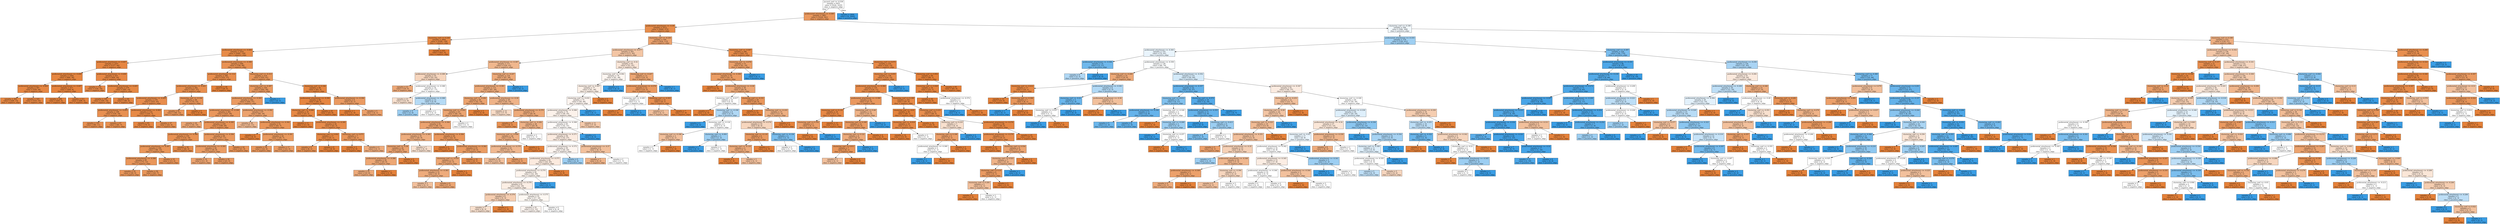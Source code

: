 digraph Tree {
node [shape=box, style="filled", color="black"] ;
0 [label="jaccard_coef <= -0.539\nsamples = 6451\nvalue = [3226, 3225]\nclass = negative_edge", fillcolor="#ffffff"] ;
1 [label="preferential_attachment <= -0.365\nsamples = 3807\nvalue = [3226, 581]\nclass = negative_edge", fillcolor="#ea985d"] ;
0 -> 1 [labeldistance=2.5, labelangle=45, headlabel="True"] ;
2 [label="preferential_attachment <= -0.39\nsamples = 3213\nvalue = [2940, 273]\nclass = negative_edge", fillcolor="#e78d4b"] ;
1 -> 2 ;
3 [label="clustering_coef <= 0.228\nsamples = 2664\nvalue = [2506, 158]\nclass = negative_edge", fillcolor="#e78945"] ;
2 -> 3 ;
4 [label="preferential_attachment <= -0.404\nsamples = 2243\nvalue = [2085, 158]\nclass = negative_edge", fillcolor="#e78b48"] ;
3 -> 4 ;
5 [label="preferential_attachment <= -0.407\nsamples = 1437\nvalue = [1377, 60]\nclass = negative_edge", fillcolor="#e68642"] ;
4 -> 5 ;
6 [label="preferential_attachment <= -0.408\nsamples = 1004\nvalue = [968, 36]\nclass = negative_edge", fillcolor="#e68640"] ;
5 -> 6 ;
7 [label="preferential_attachment <= -0.409\nsamples = 587\nvalue = [559, 28]\nclass = negative_edge", fillcolor="#e68743"] ;
6 -> 7 ;
8 [label="samples = 262\nvalue = [249, 13]\nclass = negative_edge", fillcolor="#e68843"] ;
7 -> 8 ;
9 [label="samples = 325\nvalue = [310, 15]\nclass = negative_edge", fillcolor="#e68743"] ;
7 -> 9 ;
10 [label="preferential_attachment <= -0.407\nsamples = 417\nvalue = [409, 8]\nclass = negative_edge", fillcolor="#e6833d"] ;
6 -> 10 ;
11 [label="samples = 206\nvalue = [203, 3]\nclass = negative_edge", fillcolor="#e5833c"] ;
10 -> 11 ;
12 [label="samples = 211\nvalue = [206, 5]\nclass = negative_edge", fillcolor="#e6843e"] ;
10 -> 12 ;
13 [label="preferential_attachment <= -0.406\nsamples = 433\nvalue = [409, 24]\nclass = negative_edge", fillcolor="#e78845"] ;
5 -> 13 ;
14 [label="samples = 154\nvalue = [144, 10]\nclass = negative_edge", fillcolor="#e78a47"] ;
13 -> 14 ;
15 [label="preferential_attachment <= -0.405\nsamples = 279\nvalue = [265, 14]\nclass = negative_edge", fillcolor="#e68843"] ;
13 -> 15 ;
16 [label="samples = 195\nvalue = [185, 10]\nclass = negative_edge", fillcolor="#e68844"] ;
15 -> 16 ;
17 [label="samples = 84\nvalue = [80, 4]\nclass = negative_edge", fillcolor="#e68743"] ;
15 -> 17 ;
18 [label="preferential_attachment <= -0.399\nsamples = 806\nvalue = [708, 98]\nclass = negative_edge", fillcolor="#e99254"] ;
4 -> 18 ;
19 [label="preferential_attachment <= -0.4\nsamples = 390\nvalue = [353, 37]\nclass = negative_edge", fillcolor="#e88e4e"] ;
18 -> 19 ;
20 [label="preferential_attachment <= -0.401\nsamples = 364\nvalue = [327, 37]\nclass = negative_edge", fillcolor="#e88f4f"] ;
19 -> 20 ;
21 [label="preferential_attachment <= -0.403\nsamples = 278\nvalue = [253, 25]\nclass = negative_edge", fillcolor="#e88d4d"] ;
20 -> 21 ;
22 [label="preferential_attachment <= -0.403\nsamples = 168\nvalue = [150, 18]\nclass = negative_edge", fillcolor="#e89051"] ;
21 -> 22 ;
23 [label="samples = 101\nvalue = [90, 11]\nclass = negative_edge", fillcolor="#e89051"] ;
22 -> 23 ;
24 [label="samples = 67\nvalue = [60, 7]\nclass = negative_edge", fillcolor="#e89050"] ;
22 -> 24 ;
25 [label="preferential_attachment <= -0.402\nsamples = 110\nvalue = [103, 7]\nclass = negative_edge", fillcolor="#e78a46"] ;
21 -> 25 ;
26 [label="samples = 83\nvalue = [79, 4]\nclass = negative_edge", fillcolor="#e68743"] ;
25 -> 26 ;
27 [label="samples = 27\nvalue = [24, 3]\nclass = negative_edge", fillcolor="#e89152"] ;
25 -> 27 ;
28 [label="clustering_coef <= -0.194\nsamples = 86\nvalue = [74, 12]\nclass = negative_edge", fillcolor="#e99559"] ;
20 -> 28 ;
29 [label="samples = 81\nvalue = [69, 12]\nclass = negative_edge", fillcolor="#ea975b"] ;
28 -> 29 ;
30 [label="samples = 5\nvalue = [5, 0]\nclass = negative_edge", fillcolor="#e58139"] ;
28 -> 30 ;
31 [label="samples = 26\nvalue = [26, 0]\nclass = negative_edge", fillcolor="#e58139"] ;
19 -> 31 ;
32 [label="clustering_coef <= -0.313\nsamples = 416\nvalue = [355, 61]\nclass = negative_edge", fillcolor="#e9975b"] ;
18 -> 32 ;
33 [label="clustering_coef <= -0.387\nsamples = 350\nvalue = [292, 58]\nclass = negative_edge", fillcolor="#ea9a60"] ;
32 -> 33 ;
34 [label="preferential_attachment <= -0.393\nsamples = 349\nvalue = [292, 57]\nclass = negative_edge", fillcolor="#ea9a60"] ;
33 -> 34 ;
35 [label="preferential_attachment <= -0.399\nsamples = 262\nvalue = [223, 39]\nclass = negative_edge", fillcolor="#ea975c"] ;
34 -> 35 ;
36 [label="samples = 44\nvalue = [34, 10]\nclass = negative_edge", fillcolor="#eda673"] ;
35 -> 36 ;
37 [label="preferential_attachment <= -0.395\nsamples = 218\nvalue = [189, 29]\nclass = negative_edge", fillcolor="#e99457"] ;
35 -> 37 ;
38 [label="preferential_attachment <= -0.396\nsamples = 150\nvalue = [132, 18]\nclass = negative_edge", fillcolor="#e99254"] ;
37 -> 38 ;
39 [label="preferential_attachment <= -0.397\nsamples = 100\nvalue = [86, 14]\nclass = negative_edge", fillcolor="#e99659"] ;
38 -> 39 ;
40 [label="preferential_attachment <= -0.398\nsamples = 85\nvalue = [73, 12]\nclass = negative_edge", fillcolor="#e9965a"] ;
39 -> 40 ;
41 [label="samples = 35\nvalue = [30, 5]\nclass = negative_edge", fillcolor="#e9965a"] ;
40 -> 41 ;
42 [label="samples = 50\nvalue = [43, 7]\nclass = negative_edge", fillcolor="#e99659"] ;
40 -> 42 ;
43 [label="samples = 15\nvalue = [13, 2]\nclass = negative_edge", fillcolor="#e99457"] ;
39 -> 43 ;
44 [label="samples = 50\nvalue = [46, 4]\nclass = negative_edge", fillcolor="#e78c4a"] ;
38 -> 44 ;
45 [label="preferential_attachment <= -0.394\nsamples = 68\nvalue = [57, 11]\nclass = negative_edge", fillcolor="#ea995f"] ;
37 -> 45 ;
46 [label="preferential_attachment <= -0.395\nsamples = 44\nvalue = [36, 8]\nclass = negative_edge", fillcolor="#eb9d65"] ;
45 -> 46 ;
47 [label="samples = 14\nvalue = [11, 3]\nclass = negative_edge", fillcolor="#eca36f"] ;
46 -> 47 ;
48 [label="samples = 30\nvalue = [25, 5]\nclass = negative_edge", fillcolor="#ea9a61"] ;
46 -> 48 ;
49 [label="samples = 24\nvalue = [21, 3]\nclass = negative_edge", fillcolor="#e99355"] ;
45 -> 49 ;
50 [label="preferential_attachment <= -0.392\nsamples = 87\nvalue = [69, 18]\nclass = negative_edge", fillcolor="#eca26d"] ;
34 -> 50 ;
51 [label="samples = 36\nvalue = [25, 11]\nclass = negative_edge", fillcolor="#f0b890"] ;
50 -> 51 ;
52 [label="preferential_attachment <= -0.392\nsamples = 51\nvalue = [44, 7]\nclass = negative_edge", fillcolor="#e99558"] ;
50 -> 52 ;
53 [label="samples = 8\nvalue = [8, 0]\nclass = negative_edge", fillcolor="#e58139"] ;
52 -> 53 ;
54 [label="preferential_attachment <= -0.391\nsamples = 43\nvalue = [36, 7]\nclass = negative_edge", fillcolor="#ea9a5f"] ;
52 -> 54 ;
55 [label="samples = 26\nvalue = [22, 4]\nclass = negative_edge", fillcolor="#ea985d"] ;
54 -> 55 ;
56 [label="samples = 17\nvalue = [14, 3]\nclass = negative_edge", fillcolor="#eb9c63"] ;
54 -> 56 ;
57 [label="samples = 1\nvalue = [0, 1]\nclass = possitive_edge", fillcolor="#399de5"] ;
33 -> 57 ;
58 [label="clustering_coef <= 0.184\nsamples = 66\nvalue = [63, 3]\nclass = negative_edge", fillcolor="#e68742"] ;
32 -> 58 ;
59 [label="preferential_attachment <= -0.394\nsamples = 60\nvalue = [58, 2]\nclass = negative_edge", fillcolor="#e68540"] ;
58 -> 59 ;
60 [label="clustering_coef <= -0.096\nsamples = 35\nvalue = [33, 2]\nclass = negative_edge", fillcolor="#e78945"] ;
59 -> 60 ;
61 [label="samples = 11\nvalue = [11, 0]\nclass = negative_edge", fillcolor="#e58139"] ;
60 -> 61 ;
62 [label="preferential_attachment <= -0.395\nsamples = 24\nvalue = [22, 2]\nclass = negative_edge", fillcolor="#e78c4b"] ;
60 -> 62 ;
63 [label="clustering_coef <= 0.002\nsamples = 17\nvalue = [16, 1]\nclass = negative_edge", fillcolor="#e78945"] ;
62 -> 63 ;
64 [label="samples = 9\nvalue = [8, 1]\nclass = negative_edge", fillcolor="#e89152"] ;
63 -> 64 ;
65 [label="samples = 8\nvalue = [8, 0]\nclass = negative_edge", fillcolor="#e58139"] ;
63 -> 65 ;
66 [label="clustering_coef <= 0.075\nsamples = 7\nvalue = [6, 1]\nclass = negative_edge", fillcolor="#e9965a"] ;
62 -> 66 ;
67 [label="samples = 3\nvalue = [3, 0]\nclass = negative_edge", fillcolor="#e58139"] ;
66 -> 67 ;
68 [label="samples = 4\nvalue = [3, 1]\nclass = negative_edge", fillcolor="#eeab7b"] ;
66 -> 68 ;
69 [label="samples = 25\nvalue = [25, 0]\nclass = negative_edge", fillcolor="#e58139"] ;
59 -> 69 ;
70 [label="preferential_attachment <= -0.394\nsamples = 6\nvalue = [5, 1]\nclass = negative_edge", fillcolor="#ea9a61"] ;
58 -> 70 ;
71 [label="samples = 1\nvalue = [1, 0]\nclass = negative_edge", fillcolor="#e58139"] ;
70 -> 71 ;
72 [label="samples = 5\nvalue = [4, 1]\nclass = negative_edge", fillcolor="#eca06a"] ;
70 -> 72 ;
73 [label="samples = 421\nvalue = [421, 0]\nclass = negative_edge", fillcolor="#e58139"] ;
3 -> 73 ;
74 [label="clustering_coef <= -0.236\nsamples = 549\nvalue = [434, 115]\nclass = negative_edge", fillcolor="#eca26d"] ;
2 -> 74 ;
75 [label="preferential_attachment <= -0.377\nsamples = 263\nvalue = [171, 92]\nclass = negative_edge", fillcolor="#f3c5a4"] ;
74 -> 75 ;
76 [label="preferential_attachment <= -0.387\nsamples = 171\nvalue = [120, 51]\nclass = negative_edge", fillcolor="#f0b78d"] ;
75 -> 76 ;
77 [label="preferential_attachment <= -0.389\nsamples = 55\nvalue = [33, 22]\nclass = negative_edge", fillcolor="#f6d5bd"] ;
76 -> 77 ;
78 [label="samples = 21\nvalue = [16, 5]\nclass = negative_edge", fillcolor="#eda877"] ;
77 -> 78 ;
79 [label="preferential_attachment <= -0.388\nsamples = 34\nvalue = [17, 17]\nclass = negative_edge", fillcolor="#ffffff"] ;
77 -> 79 ;
80 [label="samples = 21\nvalue = [12, 9]\nclass = negative_edge", fillcolor="#f8e0ce"] ;
79 -> 80 ;
81 [label="preferential_attachment <= -0.388\nsamples = 13\nvalue = [5, 8]\nclass = possitive_edge", fillcolor="#b5daf5"] ;
79 -> 81 ;
82 [label="samples = 9\nvalue = [3, 6]\nclass = possitive_edge", fillcolor="#9ccef2"] ;
81 -> 82 ;
83 [label="samples = 4\nvalue = [2, 2]\nclass = negative_edge", fillcolor="#ffffff"] ;
81 -> 83 ;
84 [label="clustering_coef <= -0.247\nsamples = 116\nvalue = [87, 29]\nclass = negative_edge", fillcolor="#eeab7b"] ;
76 -> 84 ;
85 [label="preferential_attachment <= -0.381\nsamples = 115\nvalue = [87, 28]\nclass = negative_edge", fillcolor="#edaa79"] ;
84 -> 85 ;
86 [label="clustering_coef <= -0.282\nsamples = 66\nvalue = [52, 14]\nclass = negative_edge", fillcolor="#eca36e"] ;
85 -> 86 ;
87 [label="clustering_coef <= -0.302\nsamples = 63\nvalue = [49, 14]\nclass = negative_edge", fillcolor="#eca572"] ;
86 -> 87 ;
88 [label="preferential_attachment <= -0.384\nsamples = 61\nvalue = [48, 13]\nclass = negative_edge", fillcolor="#eca36f"] ;
87 -> 88 ;
89 [label="preferential_attachment <= -0.385\nsamples = 35\nvalue = [26, 9]\nclass = negative_edge", fillcolor="#eead7e"] ;
88 -> 89 ;
90 [label="clustering_coef <= -0.38\nsamples = 28\nvalue = [22, 6]\nclass = negative_edge", fillcolor="#eca36f"] ;
89 -> 90 ;
91 [label="preferential_attachment <= -0.386\nsamples = 26\nvalue = [20, 6]\nclass = negative_edge", fillcolor="#eda774"] ;
90 -> 91 ;
92 [label="samples = 25\nvalue = [19, 6]\nclass = negative_edge", fillcolor="#eda978"] ;
91 -> 92 ;
93 [label="samples = 1\nvalue = [1, 0]\nclass = negative_edge", fillcolor="#e58139"] ;
91 -> 93 ;
94 [label="samples = 2\nvalue = [2, 0]\nclass = negative_edge", fillcolor="#e58139"] ;
90 -> 94 ;
95 [label="samples = 7\nvalue = [4, 3]\nclass = negative_edge", fillcolor="#f8e0ce"] ;
89 -> 95 ;
96 [label="preferential_attachment <= -0.384\nsamples = 26\nvalue = [22, 4]\nclass = negative_edge", fillcolor="#ea985d"] ;
88 -> 96 ;
97 [label="samples = 3\nvalue = [3, 0]\nclass = negative_edge", fillcolor="#e58139"] ;
96 -> 97 ;
98 [label="preferential_attachment <= -0.382\nsamples = 23\nvalue = [19, 4]\nclass = negative_edge", fillcolor="#ea9c63"] ;
96 -> 98 ;
99 [label="clustering_coef <= -0.418\nsamples = 13\nvalue = [10, 3]\nclass = negative_edge", fillcolor="#eda774"] ;
98 -> 99 ;
100 [label="preferential_attachment <= -0.383\nsamples = 12\nvalue = [9, 3]\nclass = negative_edge", fillcolor="#eeab7b"] ;
99 -> 100 ;
101 [label="samples = 3\nvalue = [2, 1]\nclass = negative_edge", fillcolor="#f2c09c"] ;
100 -> 101 ;
102 [label="samples = 9\nvalue = [7, 2]\nclass = negative_edge", fillcolor="#eca572"] ;
100 -> 102 ;
103 [label="samples = 1\nvalue = [1, 0]\nclass = negative_edge", fillcolor="#e58139"] ;
99 -> 103 ;
104 [label="samples = 10\nvalue = [9, 1]\nclass = negative_edge", fillcolor="#e88f4f"] ;
98 -> 104 ;
105 [label="samples = 2\nvalue = [1, 1]\nclass = negative_edge", fillcolor="#ffffff"] ;
87 -> 105 ;
106 [label="samples = 3\nvalue = [3, 0]\nclass = negative_edge", fillcolor="#e58139"] ;
86 -> 106 ;
107 [label="preferential_attachment <= -0.38\nsamples = 49\nvalue = [35, 14]\nclass = negative_edge", fillcolor="#efb388"] ;
85 -> 107 ;
108 [label="samples = 12\nvalue = [7, 5]\nclass = negative_edge", fillcolor="#f8dbc6"] ;
107 -> 108 ;
109 [label="preferential_attachment <= -0.379\nsamples = 37\nvalue = [28, 9]\nclass = negative_edge", fillcolor="#edaa79"] ;
107 -> 109 ;
110 [label="samples = 9\nvalue = [8, 1]\nclass = negative_edge", fillcolor="#e89152"] ;
109 -> 110 ;
111 [label="clustering_coef <= -0.282\nsamples = 28\nvalue = [20, 8]\nclass = negative_edge", fillcolor="#efb388"] ;
109 -> 111 ;
112 [label="clustering_coef <= -0.408\nsamples = 26\nvalue = [19, 7]\nclass = negative_edge", fillcolor="#efaf82"] ;
111 -> 112 ;
113 [label="preferential_attachment <= -0.378\nsamples = 23\nvalue = [16, 7]\nclass = negative_edge", fillcolor="#f0b890"] ;
112 -> 113 ;
114 [label="samples = 18\nvalue = [12, 6]\nclass = negative_edge", fillcolor="#f2c09c"] ;
113 -> 114 ;
115 [label="samples = 5\nvalue = [4, 1]\nclass = negative_edge", fillcolor="#eca06a"] ;
113 -> 115 ;
116 [label="samples = 3\nvalue = [3, 0]\nclass = negative_edge", fillcolor="#e58139"] ;
112 -> 116 ;
117 [label="samples = 2\nvalue = [1, 1]\nclass = negative_edge", fillcolor="#ffffff"] ;
111 -> 117 ;
118 [label="samples = 1\nvalue = [0, 1]\nclass = possitive_edge", fillcolor="#399de5"] ;
84 -> 118 ;
119 [label="clustering_coef <= -0.32\nsamples = 92\nvalue = [51, 41]\nclass = negative_edge", fillcolor="#fae6d8"] ;
75 -> 119 ;
120 [label="clustering_coef <= -0.362\nsamples = 79\nvalue = [41, 38]\nclass = negative_edge", fillcolor="#fdf6f1"] ;
119 -> 120 ;
121 [label="clustering_coef <= -0.407\nsamples = 77\nvalue = [41, 36]\nclass = negative_edge", fillcolor="#fcf0e7"] ;
120 -> 121 ;
122 [label="clustering_coef <= -0.432\nsamples = 75\nvalue = [39, 36]\nclass = negative_edge", fillcolor="#fdf5f0"] ;
121 -> 122 ;
123 [label="preferential_attachment <= -0.366\nsamples = 74\nvalue = [39, 35]\nclass = negative_edge", fillcolor="#fcf2eb"] ;
122 -> 123 ;
124 [label="preferential_attachment <= -0.368\nsamples = 63\nvalue = [32, 31]\nclass = negative_edge", fillcolor="#fefbf9"] ;
123 -> 124 ;
125 [label="preferential_attachment <= -0.371\nsamples = 59\nvalue = [32, 27]\nclass = negative_edge", fillcolor="#fbebe0"] ;
124 -> 125 ;
126 [label="preferential_attachment <= -0.372\nsamples = 50\nvalue = [26, 24]\nclass = negative_edge", fillcolor="#fdf5f0"] ;
125 -> 126 ;
127 [label="preferential_attachment <= -0.373\nsamples = 44\nvalue = [24, 20]\nclass = negative_edge", fillcolor="#fbeade"] ;
126 -> 127 ;
128 [label="preferential_attachment <= -0.374\nsamples = 42\nvalue = [22, 20]\nclass = negative_edge", fillcolor="#fdf4ed"] ;
127 -> 128 ;
129 [label="preferential_attachment <= -0.376\nsamples = 41\nvalue = [22, 19]\nclass = negative_edge", fillcolor="#fbeee4"] ;
128 -> 129 ;
130 [label="preferential_attachment <= -0.376\nsamples = 8\nvalue = [5, 3]\nclass = negative_edge", fillcolor="#f5cdb0"] ;
129 -> 130 ;
131 [label="samples = 7\nvalue = [4, 3]\nclass = negative_edge", fillcolor="#f8e0ce"] ;
130 -> 131 ;
132 [label="samples = 1\nvalue = [1, 0]\nclass = negative_edge", fillcolor="#e58139"] ;
130 -> 132 ;
133 [label="preferential_attachment <= -0.375\nsamples = 33\nvalue = [17, 16]\nclass = negative_edge", fillcolor="#fdf8f3"] ;
129 -> 133 ;
134 [label="samples = 25\nvalue = [13, 12]\nclass = negative_edge", fillcolor="#fdf5f0"] ;
133 -> 134 ;
135 [label="samples = 8\nvalue = [4, 4]\nclass = negative_edge", fillcolor="#ffffff"] ;
133 -> 135 ;
136 [label="samples = 1\nvalue = [0, 1]\nclass = possitive_edge", fillcolor="#399de5"] ;
128 -> 136 ;
137 [label="samples = 2\nvalue = [2, 0]\nclass = negative_edge", fillcolor="#e58139"] ;
127 -> 137 ;
138 [label="samples = 6\nvalue = [2, 4]\nclass = possitive_edge", fillcolor="#9ccef2"] ;
126 -> 138 ;
139 [label="preferential_attachment <= -0.37\nsamples = 9\nvalue = [6, 3]\nclass = negative_edge", fillcolor="#f2c09c"] ;
125 -> 139 ;
140 [label="samples = 7\nvalue = [5, 2]\nclass = negative_edge", fillcolor="#efb388"] ;
139 -> 140 ;
141 [label="samples = 2\nvalue = [1, 1]\nclass = negative_edge", fillcolor="#ffffff"] ;
139 -> 141 ;
142 [label="samples = 4\nvalue = [0, 4]\nclass = possitive_edge", fillcolor="#399de5"] ;
124 -> 142 ;
143 [label="samples = 11\nvalue = [7, 4]\nclass = negative_edge", fillcolor="#f4c9aa"] ;
123 -> 143 ;
144 [label="samples = 1\nvalue = [0, 1]\nclass = possitive_edge", fillcolor="#399de5"] ;
122 -> 144 ;
145 [label="samples = 2\nvalue = [2, 0]\nclass = negative_edge", fillcolor="#e58139"] ;
121 -> 145 ;
146 [label="samples = 2\nvalue = [0, 2]\nclass = possitive_edge", fillcolor="#399de5"] ;
120 -> 146 ;
147 [label="clustering_coef <= -0.247\nsamples = 13\nvalue = [10, 3]\nclass = negative_edge", fillcolor="#eda774"] ;
119 -> 147 ;
148 [label="preferential_attachment <= -0.376\nsamples = 12\nvalue = [10, 2]\nclass = negative_edge", fillcolor="#ea9a61"] ;
147 -> 148 ;
149 [label="clustering_coef <= -0.285\nsamples = 2\nvalue = [1, 1]\nclass = negative_edge", fillcolor="#ffffff"] ;
148 -> 149 ;
150 [label="samples = 1\nvalue = [1, 0]\nclass = negative_edge", fillcolor="#e58139"] ;
149 -> 150 ;
151 [label="samples = 1\nvalue = [0, 1]\nclass = possitive_edge", fillcolor="#399de5"] ;
149 -> 151 ;
152 [label="clustering_coef <= -0.303\nsamples = 10\nvalue = [9, 1]\nclass = negative_edge", fillcolor="#e88f4f"] ;
148 -> 152 ;
153 [label="samples = 3\nvalue = [2, 1]\nclass = negative_edge", fillcolor="#f2c09c"] ;
152 -> 153 ;
154 [label="samples = 7\nvalue = [7, 0]\nclass = negative_edge", fillcolor="#e58139"] ;
152 -> 154 ;
155 [label="samples = 1\nvalue = [0, 1]\nclass = possitive_edge", fillcolor="#399de5"] ;
147 -> 155 ;
156 [label="clustering_coef <= -0.067\nsamples = 286\nvalue = [263, 23]\nclass = negative_edge", fillcolor="#e78c4a"] ;
74 -> 156 ;
157 [label="clustering_coef <= -0.076\nsamples = 51\nvalue = [41, 10]\nclass = negative_edge", fillcolor="#eba069"] ;
156 -> 157 ;
158 [label="preferential_attachment <= -0.384\nsamples = 50\nvalue = [41, 9]\nclass = negative_edge", fillcolor="#eb9d64"] ;
157 -> 158 ;
159 [label="samples = 12\nvalue = [12, 0]\nclass = negative_edge", fillcolor="#e58139"] ;
158 -> 159 ;
160 [label="preferential_attachment <= -0.38\nsamples = 38\nvalue = [29, 9]\nclass = negative_edge", fillcolor="#eda876"] ;
158 -> 160 ;
161 [label="clustering_coef <= -0.217\nsamples = 10\nvalue = [5, 5]\nclass = negative_edge", fillcolor="#ffffff"] ;
160 -> 161 ;
162 [label="samples = 2\nvalue = [2, 0]\nclass = negative_edge", fillcolor="#e58139"] ;
161 -> 162 ;
163 [label="clustering_coef <= -0.196\nsamples = 8\nvalue = [3, 5]\nclass = possitive_edge", fillcolor="#b0d8f5"] ;
161 -> 163 ;
164 [label="samples = 2\nvalue = [0, 2]\nclass = possitive_edge", fillcolor="#399de5"] ;
163 -> 164 ;
165 [label="clustering_coef <= -0.124\nsamples = 6\nvalue = [3, 3]\nclass = negative_edge", fillcolor="#ffffff"] ;
163 -> 165 ;
166 [label="clustering_coef <= -0.166\nsamples = 3\nvalue = [2, 1]\nclass = negative_edge", fillcolor="#f2c09c"] ;
165 -> 166 ;
167 [label="samples = 2\nvalue = [1, 1]\nclass = negative_edge", fillcolor="#ffffff"] ;
166 -> 167 ;
168 [label="samples = 1\nvalue = [1, 0]\nclass = negative_edge", fillcolor="#e58139"] ;
166 -> 168 ;
169 [label="clustering_coef <= -0.093\nsamples = 3\nvalue = [1, 2]\nclass = possitive_edge", fillcolor="#9ccef2"] ;
165 -> 169 ;
170 [label="samples = 1\nvalue = [0, 1]\nclass = possitive_edge", fillcolor="#399de5"] ;
169 -> 170 ;
171 [label="samples = 2\nvalue = [1, 1]\nclass = negative_edge", fillcolor="#ffffff"] ;
169 -> 171 ;
172 [label="clustering_coef <= -0.151\nsamples = 28\nvalue = [24, 4]\nclass = negative_edge", fillcolor="#e9965a"] ;
160 -> 172 ;
173 [label="samples = 13\nvalue = [13, 0]\nclass = negative_edge", fillcolor="#e58139"] ;
172 -> 173 ;
174 [label="clustering_coef <= -0.103\nsamples = 15\nvalue = [11, 4]\nclass = negative_edge", fillcolor="#eeaf81"] ;
172 -> 174 ;
175 [label="preferential_attachment <= -0.374\nsamples = 10\nvalue = [6, 4]\nclass = negative_edge", fillcolor="#f6d5bd"] ;
174 -> 175 ;
176 [label="clustering_coef <= -0.118\nsamples = 6\nvalue = [5, 1]\nclass = negative_edge", fillcolor="#ea9a61"] ;
175 -> 176 ;
177 [label="clustering_coef <= -0.135\nsamples = 4\nvalue = [3, 1]\nclass = negative_edge", fillcolor="#eeab7b"] ;
176 -> 177 ;
178 [label="samples = 1\nvalue = [1, 0]\nclass = negative_edge", fillcolor="#e58139"] ;
177 -> 178 ;
179 [label="samples = 3\nvalue = [2, 1]\nclass = negative_edge", fillcolor="#f2c09c"] ;
177 -> 179 ;
180 [label="samples = 2\nvalue = [2, 0]\nclass = negative_edge", fillcolor="#e58139"] ;
176 -> 180 ;
181 [label="clustering_coef <= -0.136\nsamples = 4\nvalue = [1, 3]\nclass = possitive_edge", fillcolor="#7bbeee"] ;
175 -> 181 ;
182 [label="samples = 2\nvalue = [1, 1]\nclass = negative_edge", fillcolor="#ffffff"] ;
181 -> 182 ;
183 [label="samples = 2\nvalue = [0, 2]\nclass = possitive_edge", fillcolor="#399de5"] ;
181 -> 183 ;
184 [label="samples = 5\nvalue = [5, 0]\nclass = negative_edge", fillcolor="#e58139"] ;
174 -> 184 ;
185 [label="samples = 1\nvalue = [0, 1]\nclass = possitive_edge", fillcolor="#399de5"] ;
157 -> 185 ;
186 [label="clustering_coef <= 0.675\nsamples = 235\nvalue = [222, 13]\nclass = negative_edge", fillcolor="#e78845"] ;
156 -> 186 ;
187 [label="clustering_coef <= 0.655\nsamples = 136\nvalue = [124, 12]\nclass = negative_edge", fillcolor="#e88d4c"] ;
186 -> 187 ;
188 [label="preferential_attachment <= -0.384\nsamples = 135\nvalue = [124, 11]\nclass = negative_edge", fillcolor="#e78c4b"] ;
187 -> 188 ;
189 [label="preferential_attachment <= -0.386\nsamples = 32\nvalue = [27, 5]\nclass = negative_edge", fillcolor="#ea985e"] ;
188 -> 189 ;
190 [label="clustering_coef <= 0.135\nsamples = 18\nvalue = [17, 1]\nclass = negative_edge", fillcolor="#e78845"] ;
189 -> 190 ;
191 [label="clustering_coef <= 0.102\nsamples = 5\nvalue = [4, 1]\nclass = negative_edge", fillcolor="#eca06a"] ;
190 -> 191 ;
192 [label="samples = 4\nvalue = [4, 0]\nclass = negative_edge", fillcolor="#e58139"] ;
191 -> 192 ;
193 [label="samples = 1\nvalue = [0, 1]\nclass = possitive_edge", fillcolor="#399de5"] ;
191 -> 193 ;
194 [label="samples = 13\nvalue = [13, 0]\nclass = negative_edge", fillcolor="#e58139"] ;
190 -> 194 ;
195 [label="clustering_coef <= 0.46\nsamples = 14\nvalue = [10, 4]\nclass = negative_edge", fillcolor="#efb388"] ;
189 -> 195 ;
196 [label="clustering_coef <= 0.169\nsamples = 12\nvalue = [10, 2]\nclass = negative_edge", fillcolor="#ea9a61"] ;
195 -> 196 ;
197 [label="clustering_coef <= 0.122\nsamples = 8\nvalue = [6, 2]\nclass = negative_edge", fillcolor="#eeab7b"] ;
196 -> 197 ;
198 [label="clustering_coef <= 0.011\nsamples = 7\nvalue = [6, 1]\nclass = negative_edge", fillcolor="#e9965a"] ;
197 -> 198 ;
199 [label="samples = 3\nvalue = [2, 1]\nclass = negative_edge", fillcolor="#f2c09c"] ;
198 -> 199 ;
200 [label="samples = 4\nvalue = [4, 0]\nclass = negative_edge", fillcolor="#e58139"] ;
198 -> 200 ;
201 [label="samples = 1\nvalue = [0, 1]\nclass = possitive_edge", fillcolor="#399de5"] ;
197 -> 201 ;
202 [label="samples = 4\nvalue = [4, 0]\nclass = negative_edge", fillcolor="#e58139"] ;
196 -> 202 ;
203 [label="samples = 2\nvalue = [0, 2]\nclass = possitive_edge", fillcolor="#399de5"] ;
195 -> 203 ;
204 [label="clustering_coef <= 0.189\nsamples = 103\nvalue = [97, 6]\nclass = negative_edge", fillcolor="#e78945"] ;
188 -> 204 ;
205 [label="clustering_coef <= -0.01\nsamples = 50\nvalue = [49, 1]\nclass = negative_edge", fillcolor="#e6843d"] ;
204 -> 205 ;
206 [label="clustering_coef <= -0.016\nsamples = 16\nvalue = [15, 1]\nclass = negative_edge", fillcolor="#e78946"] ;
205 -> 206 ;
207 [label="samples = 14\nvalue = [14, 0]\nclass = negative_edge", fillcolor="#e58139"] ;
206 -> 207 ;
208 [label="samples = 2\nvalue = [1, 1]\nclass = negative_edge", fillcolor="#ffffff"] ;
206 -> 208 ;
209 [label="samples = 34\nvalue = [34, 0]\nclass = negative_edge", fillcolor="#e58139"] ;
205 -> 209 ;
210 [label="clustering_coef <= 0.231\nsamples = 53\nvalue = [48, 5]\nclass = negative_edge", fillcolor="#e88e4e"] ;
204 -> 210 ;
211 [label="clustering_coef <= 0.218\nsamples = 7\nvalue = [4, 3]\nclass = negative_edge", fillcolor="#f8e0ce"] ;
210 -> 211 ;
212 [label="clustering_coef <= 0.196\nsamples = 5\nvalue = [4, 1]\nclass = negative_edge", fillcolor="#eca06a"] ;
211 -> 212 ;
213 [label="preferential_attachment <= -0.369\nsamples = 2\nvalue = [1, 1]\nclass = negative_edge", fillcolor="#ffffff"] ;
212 -> 213 ;
214 [label="samples = 1\nvalue = [0, 1]\nclass = possitive_edge", fillcolor="#399de5"] ;
213 -> 214 ;
215 [label="samples = 1\nvalue = [1, 0]\nclass = negative_edge", fillcolor="#e58139"] ;
213 -> 215 ;
216 [label="samples = 3\nvalue = [3, 0]\nclass = negative_edge", fillcolor="#e58139"] ;
212 -> 216 ;
217 [label="samples = 2\nvalue = [0, 2]\nclass = possitive_edge", fillcolor="#399de5"] ;
211 -> 217 ;
218 [label="preferential_attachment <= -0.378\nsamples = 46\nvalue = [44, 2]\nclass = negative_edge", fillcolor="#e68742"] ;
210 -> 218 ;
219 [label="preferential_attachment <= -0.379\nsamples = 21\nvalue = [19, 2]\nclass = negative_edge", fillcolor="#e88e4e"] ;
218 -> 219 ;
220 [label="samples = 12\nvalue = [12, 0]\nclass = negative_edge", fillcolor="#e58139"] ;
219 -> 220 ;
221 [label="clustering_coef <= 0.554\nsamples = 9\nvalue = [7, 2]\nclass = negative_edge", fillcolor="#eca572"] ;
219 -> 221 ;
222 [label="clustering_coef <= 0.523\nsamples = 7\nvalue = [5, 2]\nclass = negative_edge", fillcolor="#efb388"] ;
221 -> 222 ;
223 [label="clustering_coef <= 0.33\nsamples = 6\nvalue = [5, 1]\nclass = negative_edge", fillcolor="#ea9a61"] ;
222 -> 223 ;
224 [label="clustering_coef <= 0.281\nsamples = 3\nvalue = [2, 1]\nclass = negative_edge", fillcolor="#f2c09c"] ;
223 -> 224 ;
225 [label="samples = 1\nvalue = [1, 0]\nclass = negative_edge", fillcolor="#e58139"] ;
224 -> 225 ;
226 [label="samples = 2\nvalue = [1, 1]\nclass = negative_edge", fillcolor="#ffffff"] ;
224 -> 226 ;
227 [label="samples = 3\nvalue = [3, 0]\nclass = negative_edge", fillcolor="#e58139"] ;
223 -> 227 ;
228 [label="samples = 1\nvalue = [0, 1]\nclass = possitive_edge", fillcolor="#399de5"] ;
222 -> 228 ;
229 [label="samples = 2\nvalue = [2, 0]\nclass = negative_edge", fillcolor="#e58139"] ;
221 -> 229 ;
230 [label="samples = 25\nvalue = [25, 0]\nclass = negative_edge", fillcolor="#e58139"] ;
218 -> 230 ;
231 [label="samples = 1\nvalue = [0, 1]\nclass = possitive_edge", fillcolor="#399de5"] ;
187 -> 231 ;
232 [label="clustering_coef <= 0.952\nsamples = 99\nvalue = [98, 1]\nclass = negative_edge", fillcolor="#e5823b"] ;
186 -> 232 ;
233 [label="clustering_coef <= 0.928\nsamples = 34\nvalue = [33, 1]\nclass = negative_edge", fillcolor="#e6853f"] ;
232 -> 233 ;
234 [label="samples = 32\nvalue = [32, 0]\nclass = negative_edge", fillcolor="#e58139"] ;
233 -> 234 ;
235 [label="preferential_attachment <= -0.374\nsamples = 2\nvalue = [1, 1]\nclass = negative_edge", fillcolor="#ffffff"] ;
233 -> 235 ;
236 [label="samples = 1\nvalue = [0, 1]\nclass = possitive_edge", fillcolor="#399de5"] ;
235 -> 236 ;
237 [label="samples = 1\nvalue = [1, 0]\nclass = negative_edge", fillcolor="#e58139"] ;
235 -> 237 ;
238 [label="samples = 65\nvalue = [65, 0]\nclass = negative_edge", fillcolor="#e58139"] ;
232 -> 238 ;
239 [label="clustering_coef <= -0.189\nsamples = 594\nvalue = [286, 308]\nclass = possitive_edge", fillcolor="#f1f8fd"] ;
1 -> 239 ;
240 [label="preferential_attachment <= -0.333\nsamples = 379\nvalue = [128, 251]\nclass = possitive_edge", fillcolor="#9ecff2"] ;
239 -> 240 ;
241 [label="preferential_attachment <= -0.363\nsamples = 153\nvalue = [72, 81]\nclass = possitive_edge", fillcolor="#e9f4fc"] ;
240 -> 241 ;
242 [label="preferential_attachment <= -0.364\nsamples = 14\nvalue = [3, 11]\nclass = possitive_edge", fillcolor="#6fb8ec"] ;
241 -> 242 ;
243 [label="samples = 8\nvalue = [3, 5]\nclass = possitive_edge", fillcolor="#b0d8f5"] ;
242 -> 243 ;
244 [label="samples = 6\nvalue = [0, 6]\nclass = possitive_edge", fillcolor="#399de5"] ;
242 -> 244 ;
245 [label="preferential_attachment <= -0.359\nsamples = 139\nvalue = [69, 70]\nclass = possitive_edge", fillcolor="#fcfeff"] ;
241 -> 245 ;
246 [label="clustering_coef <= -0.269\nsamples = 25\nvalue = [19, 6]\nclass = negative_edge", fillcolor="#eda978"] ;
245 -> 246 ;
247 [label="clustering_coef <= -0.412\nsamples = 17\nvalue = [16, 1]\nclass = negative_edge", fillcolor="#e78945"] ;
246 -> 247 ;
248 [label="samples = 10\nvalue = [10, 0]\nclass = negative_edge", fillcolor="#e58139"] ;
247 -> 248 ;
249 [label="clustering_coef <= -0.366\nsamples = 7\nvalue = [6, 1]\nclass = negative_edge", fillcolor="#e9965a"] ;
247 -> 249 ;
250 [label="samples = 1\nvalue = [0, 1]\nclass = possitive_edge", fillcolor="#399de5"] ;
249 -> 250 ;
251 [label="samples = 6\nvalue = [6, 0]\nclass = negative_edge", fillcolor="#e58139"] ;
249 -> 251 ;
252 [label="preferential_attachment <= -0.361\nsamples = 8\nvalue = [3, 5]\nclass = possitive_edge", fillcolor="#b0d8f5"] ;
246 -> 252 ;
253 [label="clustering_coef <= -0.22\nsamples = 5\nvalue = [1, 4]\nclass = possitive_edge", fillcolor="#6ab6ec"] ;
252 -> 253 ;
254 [label="clustering_coef <= -0.227\nsamples = 2\nvalue = [1, 1]\nclass = negative_edge", fillcolor="#ffffff"] ;
253 -> 254 ;
255 [label="samples = 1\nvalue = [0, 1]\nclass = possitive_edge", fillcolor="#399de5"] ;
254 -> 255 ;
256 [label="samples = 1\nvalue = [1, 0]\nclass = negative_edge", fillcolor="#e58139"] ;
254 -> 256 ;
257 [label="samples = 3\nvalue = [0, 3]\nclass = possitive_edge", fillcolor="#399de5"] ;
253 -> 257 ;
258 [label="preferential_attachment <= -0.36\nsamples = 3\nvalue = [2, 1]\nclass = negative_edge", fillcolor="#f2c09c"] ;
252 -> 258 ;
259 [label="samples = 2\nvalue = [2, 0]\nclass = negative_edge", fillcolor="#e58139"] ;
258 -> 259 ;
260 [label="samples = 1\nvalue = [0, 1]\nclass = possitive_edge", fillcolor="#399de5"] ;
258 -> 260 ;
261 [label="preferential_attachment <= -0.352\nsamples = 114\nvalue = [50, 64]\nclass = possitive_edge", fillcolor="#d4eaf9"] ;
245 -> 261 ;
262 [label="preferential_attachment <= -0.357\nsamples = 33\nvalue = [6, 27]\nclass = possitive_edge", fillcolor="#65b3eb"] ;
261 -> 262 ;
263 [label="clustering_coef <= -0.412\nsamples = 15\nvalue = [4, 11]\nclass = possitive_edge", fillcolor="#81c1ee"] ;
262 -> 263 ;
264 [label="preferential_attachment <= -0.358\nsamples = 11\nvalue = [2, 9]\nclass = possitive_edge", fillcolor="#65b3eb"] ;
263 -> 264 ;
265 [label="samples = 5\nvalue = [1, 4]\nclass = possitive_edge", fillcolor="#6ab6ec"] ;
264 -> 265 ;
266 [label="samples = 6\nvalue = [1, 5]\nclass = possitive_edge", fillcolor="#61b1ea"] ;
264 -> 266 ;
267 [label="clustering_coef <= -0.328\nsamples = 4\nvalue = [2, 2]\nclass = negative_edge", fillcolor="#ffffff"] ;
263 -> 267 ;
268 [label="samples = 1\nvalue = [1, 0]\nclass = negative_edge", fillcolor="#e58139"] ;
267 -> 268 ;
269 [label="clustering_coef <= -0.269\nsamples = 3\nvalue = [1, 2]\nclass = possitive_edge", fillcolor="#9ccef2"] ;
267 -> 269 ;
270 [label="samples = 1\nvalue = [0, 1]\nclass = possitive_edge", fillcolor="#399de5"] ;
269 -> 270 ;
271 [label="clustering_coef <= -0.257\nsamples = 2\nvalue = [1, 1]\nclass = negative_edge", fillcolor="#ffffff"] ;
269 -> 271 ;
272 [label="samples = 1\nvalue = [1, 0]\nclass = negative_edge", fillcolor="#e58139"] ;
271 -> 272 ;
273 [label="samples = 1\nvalue = [0, 1]\nclass = possitive_edge", fillcolor="#399de5"] ;
271 -> 273 ;
274 [label="clustering_coef <= -0.373\nsamples = 18\nvalue = [2, 16]\nclass = possitive_edge", fillcolor="#52a9e8"] ;
262 -> 274 ;
275 [label="preferential_attachment <= -0.355\nsamples = 11\nvalue = [2, 9]\nclass = possitive_edge", fillcolor="#65b3eb"] ;
274 -> 275 ;
276 [label="samples = 5\nvalue = [0, 5]\nclass = possitive_edge", fillcolor="#399de5"] ;
275 -> 276 ;
277 [label="clustering_coef <= -0.413\nsamples = 6\nvalue = [2, 4]\nclass = possitive_edge", fillcolor="#9ccef2"] ;
275 -> 277 ;
278 [label="samples = 4\nvalue = [1, 3]\nclass = possitive_edge", fillcolor="#7bbeee"] ;
277 -> 278 ;
279 [label="samples = 2\nvalue = [1, 1]\nclass = negative_edge", fillcolor="#ffffff"] ;
277 -> 279 ;
280 [label="samples = 7\nvalue = [0, 7]\nclass = possitive_edge", fillcolor="#399de5"] ;
274 -> 280 ;
281 [label="preferential_attachment <= -0.347\nsamples = 81\nvalue = [44, 37]\nclass = negative_edge", fillcolor="#fbebe0"] ;
261 -> 281 ;
282 [label="clustering_coef <= -0.253\nsamples = 21\nvalue = [14, 7]\nclass = negative_edge", fillcolor="#f2c09c"] ;
281 -> 282 ;
283 [label="clustering_coef <= -0.28\nsamples = 20\nvalue = [13, 7]\nclass = negative_edge", fillcolor="#f3c5a4"] ;
282 -> 283 ;
284 [label="clustering_coef <= -0.323\nsamples = 19\nvalue = [13, 6]\nclass = negative_edge", fillcolor="#f1bb94"] ;
283 -> 284 ;
285 [label="preferential_attachment <= -0.351\nsamples = 18\nvalue = [12, 6]\nclass = negative_edge", fillcolor="#f2c09c"] ;
284 -> 285 ;
286 [label="samples = 5\nvalue = [4, 1]\nclass = negative_edge", fillcolor="#eca06a"] ;
285 -> 286 ;
287 [label="preferential_attachment <= -0.35\nsamples = 13\nvalue = [8, 5]\nclass = negative_edge", fillcolor="#f5d0b5"] ;
285 -> 287 ;
288 [label="samples = 3\nvalue = [1, 2]\nclass = possitive_edge", fillcolor="#9ccef2"] ;
287 -> 288 ;
289 [label="preferential_attachment <= -0.348\nsamples = 10\nvalue = [7, 3]\nclass = negative_edge", fillcolor="#f0b78e"] ;
287 -> 289 ;
290 [label="preferential_attachment <= -0.349\nsamples = 5\nvalue = [4, 1]\nclass = negative_edge", fillcolor="#eca06a"] ;
289 -> 290 ;
291 [label="samples = 4\nvalue = [3, 1]\nclass = negative_edge", fillcolor="#eeab7b"] ;
290 -> 291 ;
292 [label="samples = 1\nvalue = [1, 0]\nclass = negative_edge", fillcolor="#e58139"] ;
290 -> 292 ;
293 [label="clustering_coef <= -0.394\nsamples = 5\nvalue = [3, 2]\nclass = negative_edge", fillcolor="#f6d5bd"] ;
289 -> 293 ;
294 [label="samples = 3\nvalue = [2, 1]\nclass = negative_edge", fillcolor="#f2c09c"] ;
293 -> 294 ;
295 [label="samples = 2\nvalue = [1, 1]\nclass = negative_edge", fillcolor="#ffffff"] ;
293 -> 295 ;
296 [label="samples = 1\nvalue = [1, 0]\nclass = negative_edge", fillcolor="#e58139"] ;
284 -> 296 ;
297 [label="samples = 1\nvalue = [0, 1]\nclass = possitive_edge", fillcolor="#399de5"] ;
283 -> 297 ;
298 [label="samples = 1\nvalue = [1, 0]\nclass = negative_edge", fillcolor="#e58139"] ;
282 -> 298 ;
299 [label="clustering_coef <= -0.328\nsamples = 60\nvalue = [30, 30]\nclass = negative_edge", fillcolor="#ffffff"] ;
281 -> 299 ;
300 [label="preferential_attachment <= -0.338\nsamples = 44\nvalue = [20, 24]\nclass = possitive_edge", fillcolor="#deeffb"] ;
299 -> 300 ;
301 [label="preferential_attachment <= -0.34\nsamples = 27\nvalue = [15, 12]\nclass = negative_edge", fillcolor="#fae6d7"] ;
300 -> 301 ;
302 [label="clustering_coef <= -0.42\nsamples = 17\nvalue = [8, 9]\nclass = possitive_edge", fillcolor="#e9f4fc"] ;
301 -> 302 ;
303 [label="preferential_attachment <= -0.342\nsamples = 16\nvalue = [8, 8]\nclass = negative_edge", fillcolor="#ffffff"] ;
302 -> 303 ;
304 [label="preferential_attachment <= -0.345\nsamples = 13\nvalue = [7, 6]\nclass = negative_edge", fillcolor="#fbede3"] ;
303 -> 304 ;
305 [label="preferential_attachment <= -0.346\nsamples = 10\nvalue = [5, 5]\nclass = negative_edge", fillcolor="#ffffff"] ;
304 -> 305 ;
306 [label="samples = 4\nvalue = [2, 2]\nclass = negative_edge", fillcolor="#ffffff"] ;
305 -> 306 ;
307 [label="samples = 6\nvalue = [3, 3]\nclass = negative_edge", fillcolor="#ffffff"] ;
305 -> 307 ;
308 [label="preferential_attachment <= -0.344\nsamples = 3\nvalue = [2, 1]\nclass = negative_edge", fillcolor="#f2c09c"] ;
304 -> 308 ;
309 [label="samples = 1\nvalue = [1, 0]\nclass = negative_edge", fillcolor="#e58139"] ;
308 -> 309 ;
310 [label="samples = 2\nvalue = [1, 1]\nclass = negative_edge", fillcolor="#ffffff"] ;
308 -> 310 ;
311 [label="preferential_attachment <= -0.341\nsamples = 3\nvalue = [1, 2]\nclass = possitive_edge", fillcolor="#9ccef2"] ;
303 -> 311 ;
312 [label="samples = 1\nvalue = [0, 1]\nclass = possitive_edge", fillcolor="#399de5"] ;
311 -> 312 ;
313 [label="samples = 2\nvalue = [1, 1]\nclass = negative_edge", fillcolor="#ffffff"] ;
311 -> 313 ;
314 [label="samples = 1\nvalue = [0, 1]\nclass = possitive_edge", fillcolor="#399de5"] ;
302 -> 314 ;
315 [label="preferential_attachment <= -0.339\nsamples = 10\nvalue = [7, 3]\nclass = negative_edge", fillcolor="#f0b78e"] ;
301 -> 315 ;
316 [label="samples = 8\nvalue = [6, 2]\nclass = negative_edge", fillcolor="#eeab7b"] ;
315 -> 316 ;
317 [label="samples = 2\nvalue = [1, 1]\nclass = negative_edge", fillcolor="#ffffff"] ;
315 -> 317 ;
318 [label="preferential_attachment <= -0.336\nsamples = 17\nvalue = [5, 12]\nclass = possitive_edge", fillcolor="#8bc6f0"] ;
300 -> 318 ;
319 [label="samples = 3\nvalue = [0, 3]\nclass = possitive_edge", fillcolor="#399de5"] ;
318 -> 319 ;
320 [label="preferential_attachment <= -0.334\nsamples = 14\nvalue = [5, 9]\nclass = possitive_edge", fillcolor="#a7d3f3"] ;
318 -> 320 ;
321 [label="clustering_coef <= -0.385\nsamples = 11\nvalue = [5, 6]\nclass = possitive_edge", fillcolor="#deeffb"] ;
320 -> 321 ;
322 [label="preferential_attachment <= -0.335\nsamples = 10\nvalue = [5, 5]\nclass = negative_edge", fillcolor="#ffffff"] ;
321 -> 322 ;
323 [label="samples = 5\nvalue = [2, 3]\nclass = possitive_edge", fillcolor="#bddef6"] ;
322 -> 323 ;
324 [label="samples = 5\nvalue = [3, 2]\nclass = negative_edge", fillcolor="#f6d5bd"] ;
322 -> 324 ;
325 [label="samples = 1\nvalue = [0, 1]\nclass = possitive_edge", fillcolor="#399de5"] ;
321 -> 325 ;
326 [label="samples = 3\nvalue = [0, 3]\nclass = possitive_edge", fillcolor="#399de5"] ;
320 -> 326 ;
327 [label="preferential_attachment <= -0.339\nsamples = 16\nvalue = [10, 6]\nclass = negative_edge", fillcolor="#f5cdb0"] ;
299 -> 327 ;
328 [label="clustering_coef <= -0.251\nsamples = 10\nvalue = [4, 6]\nclass = possitive_edge", fillcolor="#bddef6"] ;
327 -> 328 ;
329 [label="clustering_coef <= -0.322\nsamples = 5\nvalue = [1, 4]\nclass = possitive_edge", fillcolor="#6ab6ec"] ;
328 -> 329 ;
330 [label="samples = 1\nvalue = [1, 0]\nclass = negative_edge", fillcolor="#e58139"] ;
329 -> 330 ;
331 [label="samples = 4\nvalue = [0, 4]\nclass = possitive_edge", fillcolor="#399de5"] ;
329 -> 331 ;
332 [label="preferential_attachment <= -0.342\nsamples = 5\nvalue = [3, 2]\nclass = negative_edge", fillcolor="#f6d5bd"] ;
328 -> 332 ;
333 [label="clustering_coef <= -0.23\nsamples = 4\nvalue = [2, 2]\nclass = negative_edge", fillcolor="#ffffff"] ;
332 -> 333 ;
334 [label="samples = 1\nvalue = [1, 0]\nclass = negative_edge", fillcolor="#e58139"] ;
333 -> 334 ;
335 [label="preferential_attachment <= -0.345\nsamples = 3\nvalue = [1, 2]\nclass = possitive_edge", fillcolor="#9ccef2"] ;
333 -> 335 ;
336 [label="samples = 2\nvalue = [1, 1]\nclass = negative_edge", fillcolor="#ffffff"] ;
335 -> 336 ;
337 [label="samples = 1\nvalue = [0, 1]\nclass = possitive_edge", fillcolor="#399de5"] ;
335 -> 337 ;
338 [label="samples = 1\nvalue = [1, 0]\nclass = negative_edge", fillcolor="#e58139"] ;
332 -> 338 ;
339 [label="samples = 6\nvalue = [6, 0]\nclass = negative_edge", fillcolor="#e58139"] ;
327 -> 339 ;
340 [label="clustering_coef <= -0.397\nsamples = 226\nvalue = [56, 170]\nclass = possitive_edge", fillcolor="#7abdee"] ;
240 -> 340 ;
341 [label="preferential_attachment <= -0.191\nsamples = 96\nvalue = [9, 87]\nclass = possitive_edge", fillcolor="#4da7e8"] ;
340 -> 341 ;
342 [label="preferential_attachment <= -0.236\nsamples = 77\nvalue = [9, 68]\nclass = possitive_edge", fillcolor="#53aae8"] ;
341 -> 342 ;
343 [label="preferential_attachment <= -0.272\nsamples = 71\nvalue = [6, 65]\nclass = possitive_edge", fillcolor="#4ba6e7"] ;
342 -> 343 ;
344 [label="preferential_attachment <= -0.307\nsamples = 58\nvalue = [4, 54]\nclass = possitive_edge", fillcolor="#48a4e7"] ;
343 -> 344 ;
345 [label="preferential_attachment <= -0.315\nsamples = 34\nvalue = [4, 30]\nclass = possitive_edge", fillcolor="#53aae8"] ;
344 -> 345 ;
346 [label="preferential_attachment <= -0.332\nsamples = 31\nvalue = [2, 29]\nclass = possitive_edge", fillcolor="#47a4e7"] ;
345 -> 346 ;
347 [label="samples = 7\nvalue = [1, 6]\nclass = possitive_edge", fillcolor="#5aade9"] ;
346 -> 347 ;
348 [label="preferential_attachment <= -0.321\nsamples = 24\nvalue = [1, 23]\nclass = possitive_edge", fillcolor="#42a1e6"] ;
346 -> 348 ;
349 [label="samples = 7\nvalue = [0, 7]\nclass = possitive_edge", fillcolor="#399de5"] ;
348 -> 349 ;
350 [label="preferential_attachment <= -0.32\nsamples = 17\nvalue = [1, 16]\nclass = possitive_edge", fillcolor="#45a3e7"] ;
348 -> 350 ;
351 [label="samples = 11\nvalue = [1, 10]\nclass = possitive_edge", fillcolor="#4da7e8"] ;
350 -> 351 ;
352 [label="samples = 6\nvalue = [0, 6]\nclass = possitive_edge", fillcolor="#399de5"] ;
350 -> 352 ;
353 [label="preferential_attachment <= -0.311\nsamples = 3\nvalue = [2, 1]\nclass = negative_edge", fillcolor="#f2c09c"] ;
345 -> 353 ;
354 [label="samples = 2\nvalue = [1, 1]\nclass = negative_edge", fillcolor="#ffffff"] ;
353 -> 354 ;
355 [label="samples = 1\nvalue = [1, 0]\nclass = negative_edge", fillcolor="#e58139"] ;
353 -> 355 ;
356 [label="samples = 24\nvalue = [0, 24]\nclass = possitive_edge", fillcolor="#399de5"] ;
344 -> 356 ;
357 [label="preferential_attachment <= -0.269\nsamples = 13\nvalue = [2, 11]\nclass = possitive_edge", fillcolor="#5dafea"] ;
343 -> 357 ;
358 [label="samples = 1\nvalue = [1, 0]\nclass = negative_edge", fillcolor="#e58139"] ;
357 -> 358 ;
359 [label="preferential_attachment <= -0.254\nsamples = 12\nvalue = [1, 11]\nclass = possitive_edge", fillcolor="#4ba6e7"] ;
357 -> 359 ;
360 [label="samples = 5\nvalue = [0, 5]\nclass = possitive_edge", fillcolor="#399de5"] ;
359 -> 360 ;
361 [label="preferential_attachment <= -0.252\nsamples = 7\nvalue = [1, 6]\nclass = possitive_edge", fillcolor="#5aade9"] ;
359 -> 361 ;
362 [label="samples = 3\nvalue = [1, 2]\nclass = possitive_edge", fillcolor="#9ccef2"] ;
361 -> 362 ;
363 [label="samples = 4\nvalue = [0, 4]\nclass = possitive_edge", fillcolor="#399de5"] ;
361 -> 363 ;
364 [label="preferential_attachment <= -0.209\nsamples = 6\nvalue = [3, 3]\nclass = negative_edge", fillcolor="#ffffff"] ;
342 -> 364 ;
365 [label="preferential_attachment <= -0.221\nsamples = 5\nvalue = [2, 3]\nclass = possitive_edge", fillcolor="#bddef6"] ;
364 -> 365 ;
366 [label="preferential_attachment <= -0.226\nsamples = 4\nvalue = [2, 2]\nclass = negative_edge", fillcolor="#ffffff"] ;
365 -> 366 ;
367 [label="samples = 3\nvalue = [1, 2]\nclass = possitive_edge", fillcolor="#9ccef2"] ;
366 -> 367 ;
368 [label="samples = 1\nvalue = [1, 0]\nclass = negative_edge", fillcolor="#e58139"] ;
366 -> 368 ;
369 [label="samples = 1\nvalue = [0, 1]\nclass = possitive_edge", fillcolor="#399de5"] ;
365 -> 369 ;
370 [label="samples = 1\nvalue = [1, 0]\nclass = negative_edge", fillcolor="#e58139"] ;
364 -> 370 ;
371 [label="samples = 19\nvalue = [0, 19]\nclass = possitive_edge", fillcolor="#399de5"] ;
341 -> 371 ;
372 [label="preferential_attachment <= -0.256\nsamples = 130\nvalue = [47, 83]\nclass = possitive_edge", fillcolor="#a9d4f4"] ;
340 -> 372 ;
373 [label="preferential_attachment <= -0.292\nsamples = 53\nvalue = [29, 24]\nclass = negative_edge", fillcolor="#fbe9dd"] ;
372 -> 373 ;
374 [label="preferential_attachment <= -0.298\nsamples = 30\nvalue = [12, 18]\nclass = possitive_edge", fillcolor="#bddef6"] ;
373 -> 374 ;
375 [label="preferential_attachment <= -0.304\nsamples = 26\nvalue = [12, 14]\nclass = possitive_edge", fillcolor="#e3f1fb"] ;
374 -> 375 ;
376 [label="preferential_attachment <= -0.329\nsamples = 23\nvalue = [9, 14]\nclass = possitive_edge", fillcolor="#b8dcf6"] ;
375 -> 376 ;
377 [label="clustering_coef <= -0.377\nsamples = 6\nvalue = [4, 2]\nclass = negative_edge", fillcolor="#f2c09c"] ;
376 -> 377 ;
378 [label="samples = 2\nvalue = [0, 2]\nclass = possitive_edge", fillcolor="#399de5"] ;
377 -> 378 ;
379 [label="samples = 4\nvalue = [4, 0]\nclass = negative_edge", fillcolor="#e58139"] ;
377 -> 379 ;
380 [label="preferential_attachment <= -0.323\nsamples = 17\nvalue = [5, 12]\nclass = possitive_edge", fillcolor="#8bc6f0"] ;
376 -> 380 ;
381 [label="samples = 5\nvalue = [0, 5]\nclass = possitive_edge", fillcolor="#399de5"] ;
380 -> 381 ;
382 [label="preferential_attachment <= -0.319\nsamples = 12\nvalue = [5, 7]\nclass = possitive_edge", fillcolor="#c6e3f8"] ;
380 -> 382 ;
383 [label="samples = 3\nvalue = [3, 0]\nclass = negative_edge", fillcolor="#e58139"] ;
382 -> 383 ;
384 [label="preferential_attachment <= -0.307\nsamples = 9\nvalue = [2, 7]\nclass = possitive_edge", fillcolor="#72b9ec"] ;
382 -> 384 ;
385 [label="samples = 5\nvalue = [0, 5]\nclass = possitive_edge", fillcolor="#399de5"] ;
384 -> 385 ;
386 [label="clustering_coef <= -0.297\nsamples = 4\nvalue = [2, 2]\nclass = negative_edge", fillcolor="#ffffff"] ;
384 -> 386 ;
387 [label="samples = 2\nvalue = [2, 0]\nclass = negative_edge", fillcolor="#e58139"] ;
386 -> 387 ;
388 [label="samples = 2\nvalue = [0, 2]\nclass = possitive_edge", fillcolor="#399de5"] ;
386 -> 388 ;
389 [label="samples = 3\nvalue = [3, 0]\nclass = negative_edge", fillcolor="#e58139"] ;
375 -> 389 ;
390 [label="samples = 4\nvalue = [0, 4]\nclass = possitive_edge", fillcolor="#399de5"] ;
374 -> 390 ;
391 [label="clustering_coef <= -0.348\nsamples = 23\nvalue = [17, 6]\nclass = negative_edge", fillcolor="#eead7f"] ;
373 -> 391 ;
392 [label="preferential_attachment <= -0.28\nsamples = 8\nvalue = [4, 4]\nclass = negative_edge", fillcolor="#ffffff"] ;
391 -> 392 ;
393 [label="samples = 1\nvalue = [0, 1]\nclass = possitive_edge", fillcolor="#399de5"] ;
392 -> 393 ;
394 [label="clustering_coef <= -0.351\nsamples = 7\nvalue = [4, 3]\nclass = negative_edge", fillcolor="#f8e0ce"] ;
392 -> 394 ;
395 [label="preferential_attachment <= -0.258\nsamples = 6\nvalue = [4, 2]\nclass = negative_edge", fillcolor="#f2c09c"] ;
394 -> 395 ;
396 [label="clustering_coef <= -0.357\nsamples = 5\nvalue = [4, 1]\nclass = negative_edge", fillcolor="#eca06a"] ;
395 -> 396 ;
397 [label="samples = 3\nvalue = [3, 0]\nclass = negative_edge", fillcolor="#e58139"] ;
396 -> 397 ;
398 [label="clustering_coef <= -0.355\nsamples = 2\nvalue = [1, 1]\nclass = negative_edge", fillcolor="#ffffff"] ;
396 -> 398 ;
399 [label="samples = 1\nvalue = [0, 1]\nclass = possitive_edge", fillcolor="#399de5"] ;
398 -> 399 ;
400 [label="samples = 1\nvalue = [1, 0]\nclass = negative_edge", fillcolor="#e58139"] ;
398 -> 400 ;
401 [label="samples = 1\nvalue = [0, 1]\nclass = possitive_edge", fillcolor="#399de5"] ;
395 -> 401 ;
402 [label="samples = 1\nvalue = [0, 1]\nclass = possitive_edge", fillcolor="#399de5"] ;
394 -> 402 ;
403 [label="clustering_coef <= -0.281\nsamples = 15\nvalue = [13, 2]\nclass = negative_edge", fillcolor="#e99457"] ;
391 -> 403 ;
404 [label="samples = 8\nvalue = [8, 0]\nclass = negative_edge", fillcolor="#e58139"] ;
403 -> 404 ;
405 [label="clustering_coef <= -0.278\nsamples = 7\nvalue = [5, 2]\nclass = negative_edge", fillcolor="#efb388"] ;
403 -> 405 ;
406 [label="samples = 1\nvalue = [0, 1]\nclass = possitive_edge", fillcolor="#399de5"] ;
405 -> 406 ;
407 [label="preferential_attachment <= -0.286\nsamples = 6\nvalue = [5, 1]\nclass = negative_edge", fillcolor="#ea9a61"] ;
405 -> 407 ;
408 [label="preferential_attachment <= -0.288\nsamples = 2\nvalue = [1, 1]\nclass = negative_edge", fillcolor="#ffffff"] ;
407 -> 408 ;
409 [label="samples = 1\nvalue = [1, 0]\nclass = negative_edge", fillcolor="#e58139"] ;
408 -> 409 ;
410 [label="samples = 1\nvalue = [0, 1]\nclass = possitive_edge", fillcolor="#399de5"] ;
408 -> 410 ;
411 [label="samples = 4\nvalue = [4, 0]\nclass = negative_edge", fillcolor="#e58139"] ;
407 -> 411 ;
412 [label="clustering_coef <= -0.389\nsamples = 77\nvalue = [18, 59]\nclass = possitive_edge", fillcolor="#75bbed"] ;
372 -> 412 ;
413 [label="preferential_attachment <= 0.079\nsamples = 6\nvalue = [4, 2]\nclass = negative_edge", fillcolor="#f2c09c"] ;
412 -> 413 ;
414 [label="preferential_attachment <= -0.091\nsamples = 5\nvalue = [4, 1]\nclass = negative_edge", fillcolor="#eca06a"] ;
413 -> 414 ;
415 [label="samples = 2\nvalue = [2, 0]\nclass = negative_edge", fillcolor="#e58139"] ;
414 -> 415 ;
416 [label="preferential_attachment <= -0.037\nsamples = 3\nvalue = [2, 1]\nclass = negative_edge", fillcolor="#f2c09c"] ;
414 -> 416 ;
417 [label="samples = 1\nvalue = [0, 1]\nclass = possitive_edge", fillcolor="#399de5"] ;
416 -> 417 ;
418 [label="samples = 2\nvalue = [2, 0]\nclass = negative_edge", fillcolor="#e58139"] ;
416 -> 418 ;
419 [label="samples = 1\nvalue = [0, 1]\nclass = possitive_edge", fillcolor="#399de5"] ;
413 -> 419 ;
420 [label="preferential_attachment <= 0.291\nsamples = 71\nvalue = [14, 57]\nclass = possitive_edge", fillcolor="#6ab5eb"] ;
412 -> 420 ;
421 [label="preferential_attachment <= -0.197\nsamples = 69\nvalue = [12, 57]\nclass = possitive_edge", fillcolor="#63b2ea"] ;
420 -> 421 ;
422 [label="preferential_attachment <= -0.244\nsamples = 28\nvalue = [8, 20]\nclass = possitive_edge", fillcolor="#88c4ef"] ;
421 -> 422 ;
423 [label="samples = 6\nvalue = [0, 6]\nclass = possitive_edge", fillcolor="#399de5"] ;
422 -> 423 ;
424 [label="clustering_coef <= -0.301\nsamples = 22\nvalue = [8, 14]\nclass = possitive_edge", fillcolor="#aad5f4"] ;
422 -> 424 ;
425 [label="clustering_coef <= -0.369\nsamples = 13\nvalue = [3, 10]\nclass = possitive_edge", fillcolor="#74baed"] ;
424 -> 425 ;
426 [label="samples = 3\nvalue = [0, 3]\nclass = possitive_edge", fillcolor="#399de5"] ;
425 -> 426 ;
427 [label="preferential_attachment <= -0.219\nsamples = 10\nvalue = [3, 7]\nclass = possitive_edge", fillcolor="#8ec7f0"] ;
425 -> 427 ;
428 [label="clustering_coef <= -0.325\nsamples = 4\nvalue = [2, 2]\nclass = negative_edge", fillcolor="#ffffff"] ;
427 -> 428 ;
429 [label="samples = 2\nvalue = [2, 0]\nclass = negative_edge", fillcolor="#e58139"] ;
428 -> 429 ;
430 [label="samples = 2\nvalue = [0, 2]\nclass = possitive_edge", fillcolor="#399de5"] ;
428 -> 430 ;
431 [label="clustering_coef <= -0.328\nsamples = 6\nvalue = [1, 5]\nclass = possitive_edge", fillcolor="#61b1ea"] ;
427 -> 431 ;
432 [label="samples = 5\nvalue = [0, 5]\nclass = possitive_edge", fillcolor="#399de5"] ;
431 -> 432 ;
433 [label="samples = 1\nvalue = [1, 0]\nclass = negative_edge", fillcolor="#e58139"] ;
431 -> 433 ;
434 [label="clustering_coef <= -0.256\nsamples = 9\nvalue = [5, 4]\nclass = negative_edge", fillcolor="#fae6d7"] ;
424 -> 434 ;
435 [label="samples = 3\nvalue = [3, 0]\nclass = negative_edge", fillcolor="#e58139"] ;
434 -> 435 ;
436 [label="clustering_coef <= -0.205\nsamples = 6\nvalue = [2, 4]\nclass = possitive_edge", fillcolor="#9ccef2"] ;
434 -> 436 ;
437 [label="preferential_attachment <= -0.236\nsamples = 4\nvalue = [2, 2]\nclass = negative_edge", fillcolor="#ffffff"] ;
436 -> 437 ;
438 [label="samples = 1\nvalue = [0, 1]\nclass = possitive_edge", fillcolor="#399de5"] ;
437 -> 438 ;
439 [label="preferential_attachment <= -0.225\nsamples = 3\nvalue = [2, 1]\nclass = negative_edge", fillcolor="#f2c09c"] ;
437 -> 439 ;
440 [label="samples = 2\nvalue = [2, 0]\nclass = negative_edge", fillcolor="#e58139"] ;
439 -> 440 ;
441 [label="samples = 1\nvalue = [0, 1]\nclass = possitive_edge", fillcolor="#399de5"] ;
439 -> 441 ;
442 [label="samples = 2\nvalue = [0, 2]\nclass = possitive_edge", fillcolor="#399de5"] ;
436 -> 442 ;
443 [label="clustering_coef <= -0.264\nsamples = 41\nvalue = [4, 37]\nclass = possitive_edge", fillcolor="#4ea8e8"] ;
421 -> 443 ;
444 [label="clustering_coef <= -0.351\nsamples = 32\nvalue = [2, 30]\nclass = possitive_edge", fillcolor="#46a4e7"] ;
443 -> 444 ;
445 [label="clustering_coef <= -0.355\nsamples = 12\nvalue = [2, 10]\nclass = possitive_edge", fillcolor="#61b1ea"] ;
444 -> 445 ;
446 [label="preferential_attachment <= -0.087\nsamples = 11\nvalue = [1, 10]\nclass = possitive_edge", fillcolor="#4da7e8"] ;
445 -> 446 ;
447 [label="clustering_coef <= -0.374\nsamples = 4\nvalue = [1, 3]\nclass = possitive_edge", fillcolor="#7bbeee"] ;
446 -> 447 ;
448 [label="samples = 1\nvalue = [1, 0]\nclass = negative_edge", fillcolor="#e58139"] ;
447 -> 448 ;
449 [label="samples = 3\nvalue = [0, 3]\nclass = possitive_edge", fillcolor="#399de5"] ;
447 -> 449 ;
450 [label="samples = 7\nvalue = [0, 7]\nclass = possitive_edge", fillcolor="#399de5"] ;
446 -> 450 ;
451 [label="samples = 1\nvalue = [1, 0]\nclass = negative_edge", fillcolor="#e58139"] ;
445 -> 451 ;
452 [label="samples = 20\nvalue = [0, 20]\nclass = possitive_edge", fillcolor="#399de5"] ;
444 -> 452 ;
453 [label="clustering_coef <= -0.263\nsamples = 9\nvalue = [2, 7]\nclass = possitive_edge", fillcolor="#72b9ec"] ;
443 -> 453 ;
454 [label="samples = 1\nvalue = [1, 0]\nclass = negative_edge", fillcolor="#e58139"] ;
453 -> 454 ;
455 [label="preferential_attachment <= 0.021\nsamples = 8\nvalue = [1, 7]\nclass = possitive_edge", fillcolor="#55abe9"] ;
453 -> 455 ;
456 [label="samples = 7\nvalue = [0, 7]\nclass = possitive_edge", fillcolor="#399de5"] ;
455 -> 456 ;
457 [label="samples = 1\nvalue = [1, 0]\nclass = negative_edge", fillcolor="#e58139"] ;
455 -> 457 ;
458 [label="samples = 2\nvalue = [2, 0]\nclass = negative_edge", fillcolor="#e58139"] ;
420 -> 458 ;
459 [label="clustering_coef <= 0.189\nsamples = 215\nvalue = [158, 57]\nclass = negative_edge", fillcolor="#eeae80"] ;
239 -> 459 ;
460 [label="preferential_attachment <= -0.352\nsamples = 136\nvalue = [87, 49]\nclass = negative_edge", fillcolor="#f4c8a9"] ;
459 -> 460 ;
461 [label="clustering_coef <= 0.157\nsamples = 21\nvalue = [19, 2]\nclass = negative_edge", fillcolor="#e88e4e"] ;
460 -> 461 ;
462 [label="clustering_coef <= -0.108\nsamples = 20\nvalue = [19, 1]\nclass = negative_edge", fillcolor="#e68843"] ;
461 -> 462 ;
463 [label="clustering_coef <= -0.12\nsamples = 5\nvalue = [4, 1]\nclass = negative_edge", fillcolor="#eca06a"] ;
462 -> 463 ;
464 [label="samples = 4\nvalue = [4, 0]\nclass = negative_edge", fillcolor="#e58139"] ;
463 -> 464 ;
465 [label="samples = 1\nvalue = [0, 1]\nclass = possitive_edge", fillcolor="#399de5"] ;
463 -> 465 ;
466 [label="samples = 15\nvalue = [15, 0]\nclass = negative_edge", fillcolor="#e58139"] ;
462 -> 466 ;
467 [label="samples = 1\nvalue = [0, 1]\nclass = possitive_edge", fillcolor="#399de5"] ;
461 -> 467 ;
468 [label="preferential_attachment <= -0.161\nsamples = 115\nvalue = [68, 47]\nclass = negative_edge", fillcolor="#f7d8c2"] ;
460 -> 468 ;
469 [label="preferential_attachment <= -0.308\nsamples = 104\nvalue = [65, 39]\nclass = negative_edge", fillcolor="#f5cdb0"] ;
468 -> 469 ;
470 [label="preferential_attachment <= -0.325\nsamples = 56\nvalue = [31, 25]\nclass = negative_edge", fillcolor="#fae7d9"] ;
469 -> 470 ;
471 [label="clustering_coef <= -0.049\nsamples = 40\nvalue = [25, 15]\nclass = negative_edge", fillcolor="#f5cdb0"] ;
470 -> 471 ;
472 [label="clustering_coef <= -0.143\nsamples = 27\nvalue = [19, 8]\nclass = negative_edge", fillcolor="#f0b68c"] ;
471 -> 472 ;
473 [label="preferential_attachment <= -0.348\nsamples = 6\nvalue = [3, 3]\nclass = negative_edge", fillcolor="#ffffff"] ;
472 -> 473 ;
474 [label="samples = 2\nvalue = [2, 0]\nclass = negative_edge", fillcolor="#e58139"] ;
473 -> 474 ;
475 [label="preferential_attachment <= -0.341\nsamples = 4\nvalue = [1, 3]\nclass = possitive_edge", fillcolor="#7bbeee"] ;
473 -> 475 ;
476 [label="preferential_attachment <= -0.345\nsamples = 2\nvalue = [1, 1]\nclass = negative_edge", fillcolor="#ffffff"] ;
475 -> 476 ;
477 [label="samples = 1\nvalue = [0, 1]\nclass = possitive_edge", fillcolor="#399de5"] ;
476 -> 477 ;
478 [label="samples = 1\nvalue = [1, 0]\nclass = negative_edge", fillcolor="#e58139"] ;
476 -> 478 ;
479 [label="samples = 2\nvalue = [0, 2]\nclass = possitive_edge", fillcolor="#399de5"] ;
475 -> 479 ;
480 [label="preferential_attachment <= -0.35\nsamples = 21\nvalue = [16, 5]\nclass = negative_edge", fillcolor="#eda877"] ;
472 -> 480 ;
481 [label="samples = 1\nvalue = [0, 1]\nclass = possitive_edge", fillcolor="#399de5"] ;
480 -> 481 ;
482 [label="clustering_coef <= -0.116\nsamples = 20\nvalue = [16, 4]\nclass = negative_edge", fillcolor="#eca06a"] ;
480 -> 482 ;
483 [label="preferential_attachment <= -0.336\nsamples = 10\nvalue = [9, 1]\nclass = negative_edge", fillcolor="#e88f4f"] ;
482 -> 483 ;
484 [label="samples = 8\nvalue = [8, 0]\nclass = negative_edge", fillcolor="#e58139"] ;
483 -> 484 ;
485 [label="clustering_coef <= -0.129\nsamples = 2\nvalue = [1, 1]\nclass = negative_edge", fillcolor="#ffffff"] ;
483 -> 485 ;
486 [label="samples = 1\nvalue = [0, 1]\nclass = possitive_edge", fillcolor="#399de5"] ;
485 -> 486 ;
487 [label="samples = 1\nvalue = [1, 0]\nclass = negative_edge", fillcolor="#e58139"] ;
485 -> 487 ;
488 [label="clustering_coef <= -0.104\nsamples = 10\nvalue = [7, 3]\nclass = negative_edge", fillcolor="#f0b78e"] ;
482 -> 488 ;
489 [label="samples = 2\nvalue = [0, 2]\nclass = possitive_edge", fillcolor="#399de5"] ;
488 -> 489 ;
490 [label="preferential_attachment <= -0.337\nsamples = 8\nvalue = [7, 1]\nclass = negative_edge", fillcolor="#e99355"] ;
488 -> 490 ;
491 [label="samples = 3\nvalue = [3, 0]\nclass = negative_edge", fillcolor="#e58139"] ;
490 -> 491 ;
492 [label="preferential_attachment <= -0.335\nsamples = 5\nvalue = [4, 1]\nclass = negative_edge", fillcolor="#eca06a"] ;
490 -> 492 ;
493 [label="samples = 2\nvalue = [1, 1]\nclass = negative_edge", fillcolor="#ffffff"] ;
492 -> 493 ;
494 [label="samples = 3\nvalue = [3, 0]\nclass = negative_edge", fillcolor="#e58139"] ;
492 -> 494 ;
495 [label="preferential_attachment <= -0.348\nsamples = 13\nvalue = [6, 7]\nclass = possitive_edge", fillcolor="#e3f1fb"] ;
471 -> 495 ;
496 [label="samples = 3\nvalue = [0, 3]\nclass = possitive_edge", fillcolor="#399de5"] ;
495 -> 496 ;
497 [label="clustering_coef <= 0.063\nsamples = 10\nvalue = [6, 4]\nclass = negative_edge", fillcolor="#f6d5bd"] ;
495 -> 497 ;
498 [label="preferential_attachment <= -0.341\nsamples = 7\nvalue = [3, 4]\nclass = possitive_edge", fillcolor="#cee6f8"] ;
497 -> 498 ;
499 [label="samples = 1\nvalue = [1, 0]\nclass = negative_edge", fillcolor="#e58139"] ;
498 -> 499 ;
500 [label="preferential_attachment <= -0.334\nsamples = 6\nvalue = [2, 4]\nclass = possitive_edge", fillcolor="#9ccef2"] ;
498 -> 500 ;
501 [label="preferential_attachment <= -0.338\nsamples = 5\nvalue = [2, 3]\nclass = possitive_edge", fillcolor="#bddef6"] ;
500 -> 501 ;
502 [label="preferential_attachment <= -0.339\nsamples = 4\nvalue = [1, 3]\nclass = possitive_edge", fillcolor="#7bbeee"] ;
501 -> 502 ;
503 [label="clustering_coef <= 0.006\nsamples = 2\nvalue = [1, 1]\nclass = negative_edge", fillcolor="#ffffff"] ;
502 -> 503 ;
504 [label="samples = 1\nvalue = [1, 0]\nclass = negative_edge", fillcolor="#e58139"] ;
503 -> 504 ;
505 [label="samples = 1\nvalue = [0, 1]\nclass = possitive_edge", fillcolor="#399de5"] ;
503 -> 505 ;
506 [label="samples = 2\nvalue = [0, 2]\nclass = possitive_edge", fillcolor="#399de5"] ;
502 -> 506 ;
507 [label="samples = 1\nvalue = [1, 0]\nclass = negative_edge", fillcolor="#e58139"] ;
501 -> 507 ;
508 [label="samples = 1\nvalue = [0, 1]\nclass = possitive_edge", fillcolor="#399de5"] ;
500 -> 508 ;
509 [label="samples = 3\nvalue = [3, 0]\nclass = negative_edge", fillcolor="#e58139"] ;
497 -> 509 ;
510 [label="preferential_attachment <= -0.318\nsamples = 16\nvalue = [6, 10]\nclass = possitive_edge", fillcolor="#b0d8f5"] ;
470 -> 510 ;
511 [label="samples = 6\nvalue = [0, 6]\nclass = possitive_edge", fillcolor="#399de5"] ;
510 -> 511 ;
512 [label="preferential_attachment <= -0.313\nsamples = 10\nvalue = [6, 4]\nclass = negative_edge", fillcolor="#f6d5bd"] ;
510 -> 512 ;
513 [label="clustering_coef <= -0.067\nsamples = 6\nvalue = [5, 1]\nclass = negative_edge", fillcolor="#ea9a61"] ;
512 -> 513 ;
514 [label="samples = 3\nvalue = [3, 0]\nclass = negative_edge", fillcolor="#e58139"] ;
513 -> 514 ;
515 [label="clustering_coef <= -0.024\nsamples = 3\nvalue = [2, 1]\nclass = negative_edge", fillcolor="#f2c09c"] ;
513 -> 515 ;
516 [label="samples = 1\nvalue = [0, 1]\nclass = possitive_edge", fillcolor="#399de5"] ;
515 -> 516 ;
517 [label="samples = 2\nvalue = [2, 0]\nclass = negative_edge", fillcolor="#e58139"] ;
515 -> 517 ;
518 [label="preferential_attachment <= -0.311\nsamples = 4\nvalue = [1, 3]\nclass = possitive_edge", fillcolor="#7bbeee"] ;
512 -> 518 ;
519 [label="samples = 1\nvalue = [0, 1]\nclass = possitive_edge", fillcolor="#399de5"] ;
518 -> 519 ;
520 [label="clustering_coef <= -0.088\nsamples = 3\nvalue = [1, 2]\nclass = possitive_edge", fillcolor="#9ccef2"] ;
518 -> 520 ;
521 [label="samples = 1\nvalue = [0, 1]\nclass = possitive_edge", fillcolor="#399de5"] ;
520 -> 521 ;
522 [label="samples = 2\nvalue = [1, 1]\nclass = negative_edge", fillcolor="#ffffff"] ;
520 -> 522 ;
523 [label="preferential_attachment <= -0.294\nsamples = 48\nvalue = [34, 14]\nclass = negative_edge", fillcolor="#f0b58b"] ;
469 -> 523 ;
524 [label="samples = 8\nvalue = [8, 0]\nclass = negative_edge", fillcolor="#e58139"] ;
523 -> 524 ;
525 [label="preferential_attachment <= -0.292\nsamples = 40\nvalue = [26, 14]\nclass = negative_edge", fillcolor="#f3c5a4"] ;
523 -> 525 ;
526 [label="samples = 2\nvalue = [0, 2]\nclass = possitive_edge", fillcolor="#399de5"] ;
525 -> 526 ;
527 [label="clustering_coef <= 0.136\nsamples = 38\nvalue = [26, 12]\nclass = negative_edge", fillcolor="#f1bb94"] ;
525 -> 527 ;
528 [label="clustering_coef <= 0.121\nsamples = 34\nvalue = [22, 12]\nclass = negative_edge", fillcolor="#f3c6a5"] ;
527 -> 528 ;
529 [label="preferential_attachment <= -0.272\nsamples = 33\nvalue = [22, 11]\nclass = negative_edge", fillcolor="#f2c09c"] ;
528 -> 529 ;
530 [label="preferential_attachment <= -0.287\nsamples = 14\nvalue = [11, 3]\nclass = negative_edge", fillcolor="#eca36f"] ;
529 -> 530 ;
531 [label="preferential_attachment <= -0.288\nsamples = 5\nvalue = [3, 2]\nclass = negative_edge", fillcolor="#f6d5bd"] ;
530 -> 531 ;
532 [label="clustering_coef <= -0.102\nsamples = 4\nvalue = [3, 1]\nclass = negative_edge", fillcolor="#eeab7b"] ;
531 -> 532 ;
533 [label="samples = 2\nvalue = [2, 0]\nclass = negative_edge", fillcolor="#e58139"] ;
532 -> 533 ;
534 [label="clustering_coef <= -0.03\nsamples = 2\nvalue = [1, 1]\nclass = negative_edge", fillcolor="#ffffff"] ;
532 -> 534 ;
535 [label="samples = 1\nvalue = [0, 1]\nclass = possitive_edge", fillcolor="#399de5"] ;
534 -> 535 ;
536 [label="samples = 1\nvalue = [1, 0]\nclass = negative_edge", fillcolor="#e58139"] ;
534 -> 536 ;
537 [label="samples = 1\nvalue = [0, 1]\nclass = possitive_edge", fillcolor="#399de5"] ;
531 -> 537 ;
538 [label="clustering_coef <= -0.139\nsamples = 9\nvalue = [8, 1]\nclass = negative_edge", fillcolor="#e89152"] ;
530 -> 538 ;
539 [label="preferential_attachment <= -0.279\nsamples = 3\nvalue = [2, 1]\nclass = negative_edge", fillcolor="#f2c09c"] ;
538 -> 539 ;
540 [label="samples = 2\nvalue = [2, 0]\nclass = negative_edge", fillcolor="#e58139"] ;
539 -> 540 ;
541 [label="samples = 1\nvalue = [0, 1]\nclass = possitive_edge", fillcolor="#399de5"] ;
539 -> 541 ;
542 [label="samples = 6\nvalue = [6, 0]\nclass = negative_edge", fillcolor="#e58139"] ;
538 -> 542 ;
543 [label="clustering_coef <= -0.093\nsamples = 19\nvalue = [11, 8]\nclass = negative_edge", fillcolor="#f8ddc9"] ;
529 -> 543 ;
544 [label="preferential_attachment <= -0.248\nsamples = 6\nvalue = [2, 4]\nclass = possitive_edge", fillcolor="#9ccef2"] ;
543 -> 544 ;
545 [label="samples = 3\nvalue = [0, 3]\nclass = possitive_edge", fillcolor="#399de5"] ;
544 -> 545 ;
546 [label="clustering_coef <= -0.145\nsamples = 3\nvalue = [2, 1]\nclass = negative_edge", fillcolor="#f2c09c"] ;
544 -> 546 ;
547 [label="samples = 1\nvalue = [1, 0]\nclass = negative_edge", fillcolor="#e58139"] ;
546 -> 547 ;
548 [label="preferential_attachment <= -0.213\nsamples = 2\nvalue = [1, 1]\nclass = negative_edge", fillcolor="#ffffff"] ;
546 -> 548 ;
549 [label="samples = 1\nvalue = [0, 1]\nclass = possitive_edge", fillcolor="#399de5"] ;
548 -> 549 ;
550 [label="samples = 1\nvalue = [1, 0]\nclass = negative_edge", fillcolor="#e58139"] ;
548 -> 550 ;
551 [label="clustering_coef <= -0.069\nsamples = 13\nvalue = [9, 4]\nclass = negative_edge", fillcolor="#f1b991"] ;
543 -> 551 ;
552 [label="samples = 4\nvalue = [4, 0]\nclass = negative_edge", fillcolor="#e58139"] ;
551 -> 552 ;
553 [label="preferential_attachment <= -0.268\nsamples = 9\nvalue = [5, 4]\nclass = negative_edge", fillcolor="#fae6d7"] ;
551 -> 553 ;
554 [label="samples = 1\nvalue = [0, 1]\nclass = possitive_edge", fillcolor="#399de5"] ;
553 -> 554 ;
555 [label="preferential_attachment <= -0.246\nsamples = 8\nvalue = [5, 3]\nclass = negative_edge", fillcolor="#f5cdb0"] ;
553 -> 555 ;
556 [label="samples = 3\nvalue = [3, 0]\nclass = negative_edge", fillcolor="#e58139"] ;
555 -> 556 ;
557 [label="preferential_attachment <= -0.206\nsamples = 5\nvalue = [2, 3]\nclass = possitive_edge", fillcolor="#bddef6"] ;
555 -> 557 ;
558 [label="samples = 2\nvalue = [0, 2]\nclass = possitive_edge", fillcolor="#399de5"] ;
557 -> 558 ;
559 [label="clustering_coef <= 0.022\nsamples = 3\nvalue = [2, 1]\nclass = negative_edge", fillcolor="#f2c09c"] ;
557 -> 559 ;
560 [label="samples = 2\nvalue = [2, 0]\nclass = negative_edge", fillcolor="#e58139"] ;
559 -> 560 ;
561 [label="samples = 1\nvalue = [0, 1]\nclass = possitive_edge", fillcolor="#399de5"] ;
559 -> 561 ;
562 [label="samples = 1\nvalue = [0, 1]\nclass = possitive_edge", fillcolor="#399de5"] ;
528 -> 562 ;
563 [label="samples = 4\nvalue = [4, 0]\nclass = negative_edge", fillcolor="#e58139"] ;
527 -> 563 ;
564 [label="clustering_coef <= -0.004\nsamples = 11\nvalue = [3, 8]\nclass = possitive_edge", fillcolor="#83c2ef"] ;
468 -> 564 ;
565 [label="clustering_coef <= -0.15\nsamples = 8\nvalue = [1, 7]\nclass = possitive_edge", fillcolor="#55abe9"] ;
564 -> 565 ;
566 [label="clustering_coef <= -0.153\nsamples = 3\nvalue = [1, 2]\nclass = possitive_edge", fillcolor="#9ccef2"] ;
565 -> 566 ;
567 [label="samples = 2\nvalue = [0, 2]\nclass = possitive_edge", fillcolor="#399de5"] ;
566 -> 567 ;
568 [label="samples = 1\nvalue = [1, 0]\nclass = negative_edge", fillcolor="#e58139"] ;
566 -> 568 ;
569 [label="samples = 5\nvalue = [0, 5]\nclass = possitive_edge", fillcolor="#399de5"] ;
565 -> 569 ;
570 [label="clustering_coef <= 0.13\nsamples = 3\nvalue = [2, 1]\nclass = negative_edge", fillcolor="#f2c09c"] ;
564 -> 570 ;
571 [label="samples = 2\nvalue = [2, 0]\nclass = negative_edge", fillcolor="#e58139"] ;
570 -> 571 ;
572 [label="samples = 1\nvalue = [0, 1]\nclass = possitive_edge", fillcolor="#399de5"] ;
570 -> 572 ;
573 [label="preferential_attachment <= -0.268\nsamples = 79\nvalue = [71, 8]\nclass = negative_edge", fillcolor="#e88f4f"] ;
459 -> 573 ;
574 [label="preferential_attachment <= -0.324\nsamples = 77\nvalue = [71, 6]\nclass = negative_edge", fillcolor="#e78c4a"] ;
573 -> 574 ;
575 [label="preferential_attachment <= -0.346\nsamples = 59\nvalue = [56, 3]\nclass = negative_edge", fillcolor="#e68844"] ;
574 -> 575 ;
576 [label="preferential_attachment <= -0.347\nsamples = 36\nvalue = [33, 3]\nclass = negative_edge", fillcolor="#e78c4b"] ;
575 -> 576 ;
577 [label="clustering_coef <= 0.381\nsamples = 33\nvalue = [31, 2]\nclass = negative_edge", fillcolor="#e78946"] ;
576 -> 577 ;
578 [label="clustering_coef <= 0.356\nsamples = 15\nvalue = [13, 2]\nclass = negative_edge", fillcolor="#e99457"] ;
577 -> 578 ;
579 [label="clustering_coef <= 0.287\nsamples = 14\nvalue = [13, 1]\nclass = negative_edge", fillcolor="#e78b48"] ;
578 -> 579 ;
580 [label="clustering_coef <= 0.273\nsamples = 6\nvalue = [5, 1]\nclass = negative_edge", fillcolor="#ea9a61"] ;
579 -> 580 ;
581 [label="samples = 5\nvalue = [5, 0]\nclass = negative_edge", fillcolor="#e58139"] ;
580 -> 581 ;
582 [label="samples = 1\nvalue = [0, 1]\nclass = possitive_edge", fillcolor="#399de5"] ;
580 -> 582 ;
583 [label="samples = 8\nvalue = [8, 0]\nclass = negative_edge", fillcolor="#e58139"] ;
579 -> 583 ;
584 [label="samples = 1\nvalue = [0, 1]\nclass = possitive_edge", fillcolor="#399de5"] ;
578 -> 584 ;
585 [label="samples = 18\nvalue = [18, 0]\nclass = negative_edge", fillcolor="#e58139"] ;
577 -> 585 ;
586 [label="clustering_coef <= 0.578\nsamples = 3\nvalue = [2, 1]\nclass = negative_edge", fillcolor="#f2c09c"] ;
576 -> 586 ;
587 [label="samples = 2\nvalue = [2, 0]\nclass = negative_edge", fillcolor="#e58139"] ;
586 -> 587 ;
588 [label="samples = 1\nvalue = [0, 1]\nclass = possitive_edge", fillcolor="#399de5"] ;
586 -> 588 ;
589 [label="samples = 23\nvalue = [23, 0]\nclass = negative_edge", fillcolor="#e58139"] ;
575 -> 589 ;
590 [label="preferential_attachment <= -0.307\nsamples = 18\nvalue = [15, 3]\nclass = negative_edge", fillcolor="#ea9a61"] ;
574 -> 590 ;
591 [label="preferential_attachment <= -0.31\nsamples = 9\nvalue = [6, 3]\nclass = negative_edge", fillcolor="#f2c09c"] ;
590 -> 591 ;
592 [label="preferential_attachment <= -0.322\nsamples = 7\nvalue = [6, 1]\nclass = negative_edge", fillcolor="#e9965a"] ;
591 -> 592 ;
593 [label="clustering_coef <= 0.819\nsamples = 2\nvalue = [1, 1]\nclass = negative_edge", fillcolor="#ffffff"] ;
592 -> 593 ;
594 [label="samples = 1\nvalue = [0, 1]\nclass = possitive_edge", fillcolor="#399de5"] ;
593 -> 594 ;
595 [label="samples = 1\nvalue = [1, 0]\nclass = negative_edge", fillcolor="#e58139"] ;
593 -> 595 ;
596 [label="samples = 5\nvalue = [5, 0]\nclass = negative_edge", fillcolor="#e58139"] ;
592 -> 596 ;
597 [label="samples = 2\nvalue = [0, 2]\nclass = possitive_edge", fillcolor="#399de5"] ;
591 -> 597 ;
598 [label="samples = 9\nvalue = [9, 0]\nclass = negative_edge", fillcolor="#e58139"] ;
590 -> 598 ;
599 [label="samples = 2\nvalue = [0, 2]\nclass = possitive_edge", fillcolor="#399de5"] ;
573 -> 599 ;
600 [label="samples = 2644\nvalue = [0, 2644]\nclass = possitive_edge", fillcolor="#399de5"] ;
0 -> 600 [labeldistance=2.5, labelangle=-45, headlabel="False"] ;
}